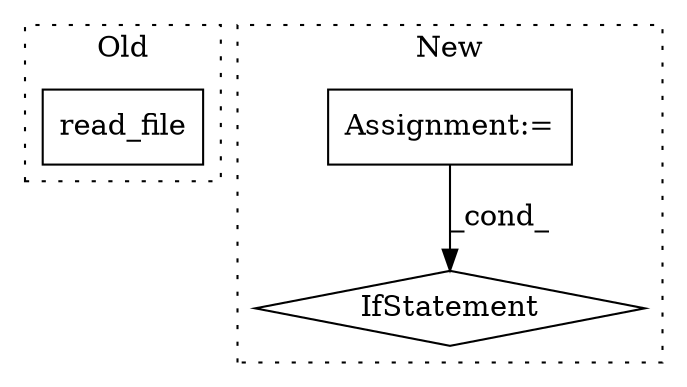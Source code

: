 digraph G {
subgraph cluster0 {
1 [label="read_file" a="32" s="1804,1825" l="10,1" shape="box"];
label = "Old";
style="dotted";
}
subgraph cluster1 {
2 [label="IfStatement" a="25" s="2087,2101" l="4,2" shape="diamond"];
3 [label="Assignment:=" a="7" s="1943" l="1" shape="box"];
label = "New";
style="dotted";
}
3 -> 2 [label="_cond_"];
}